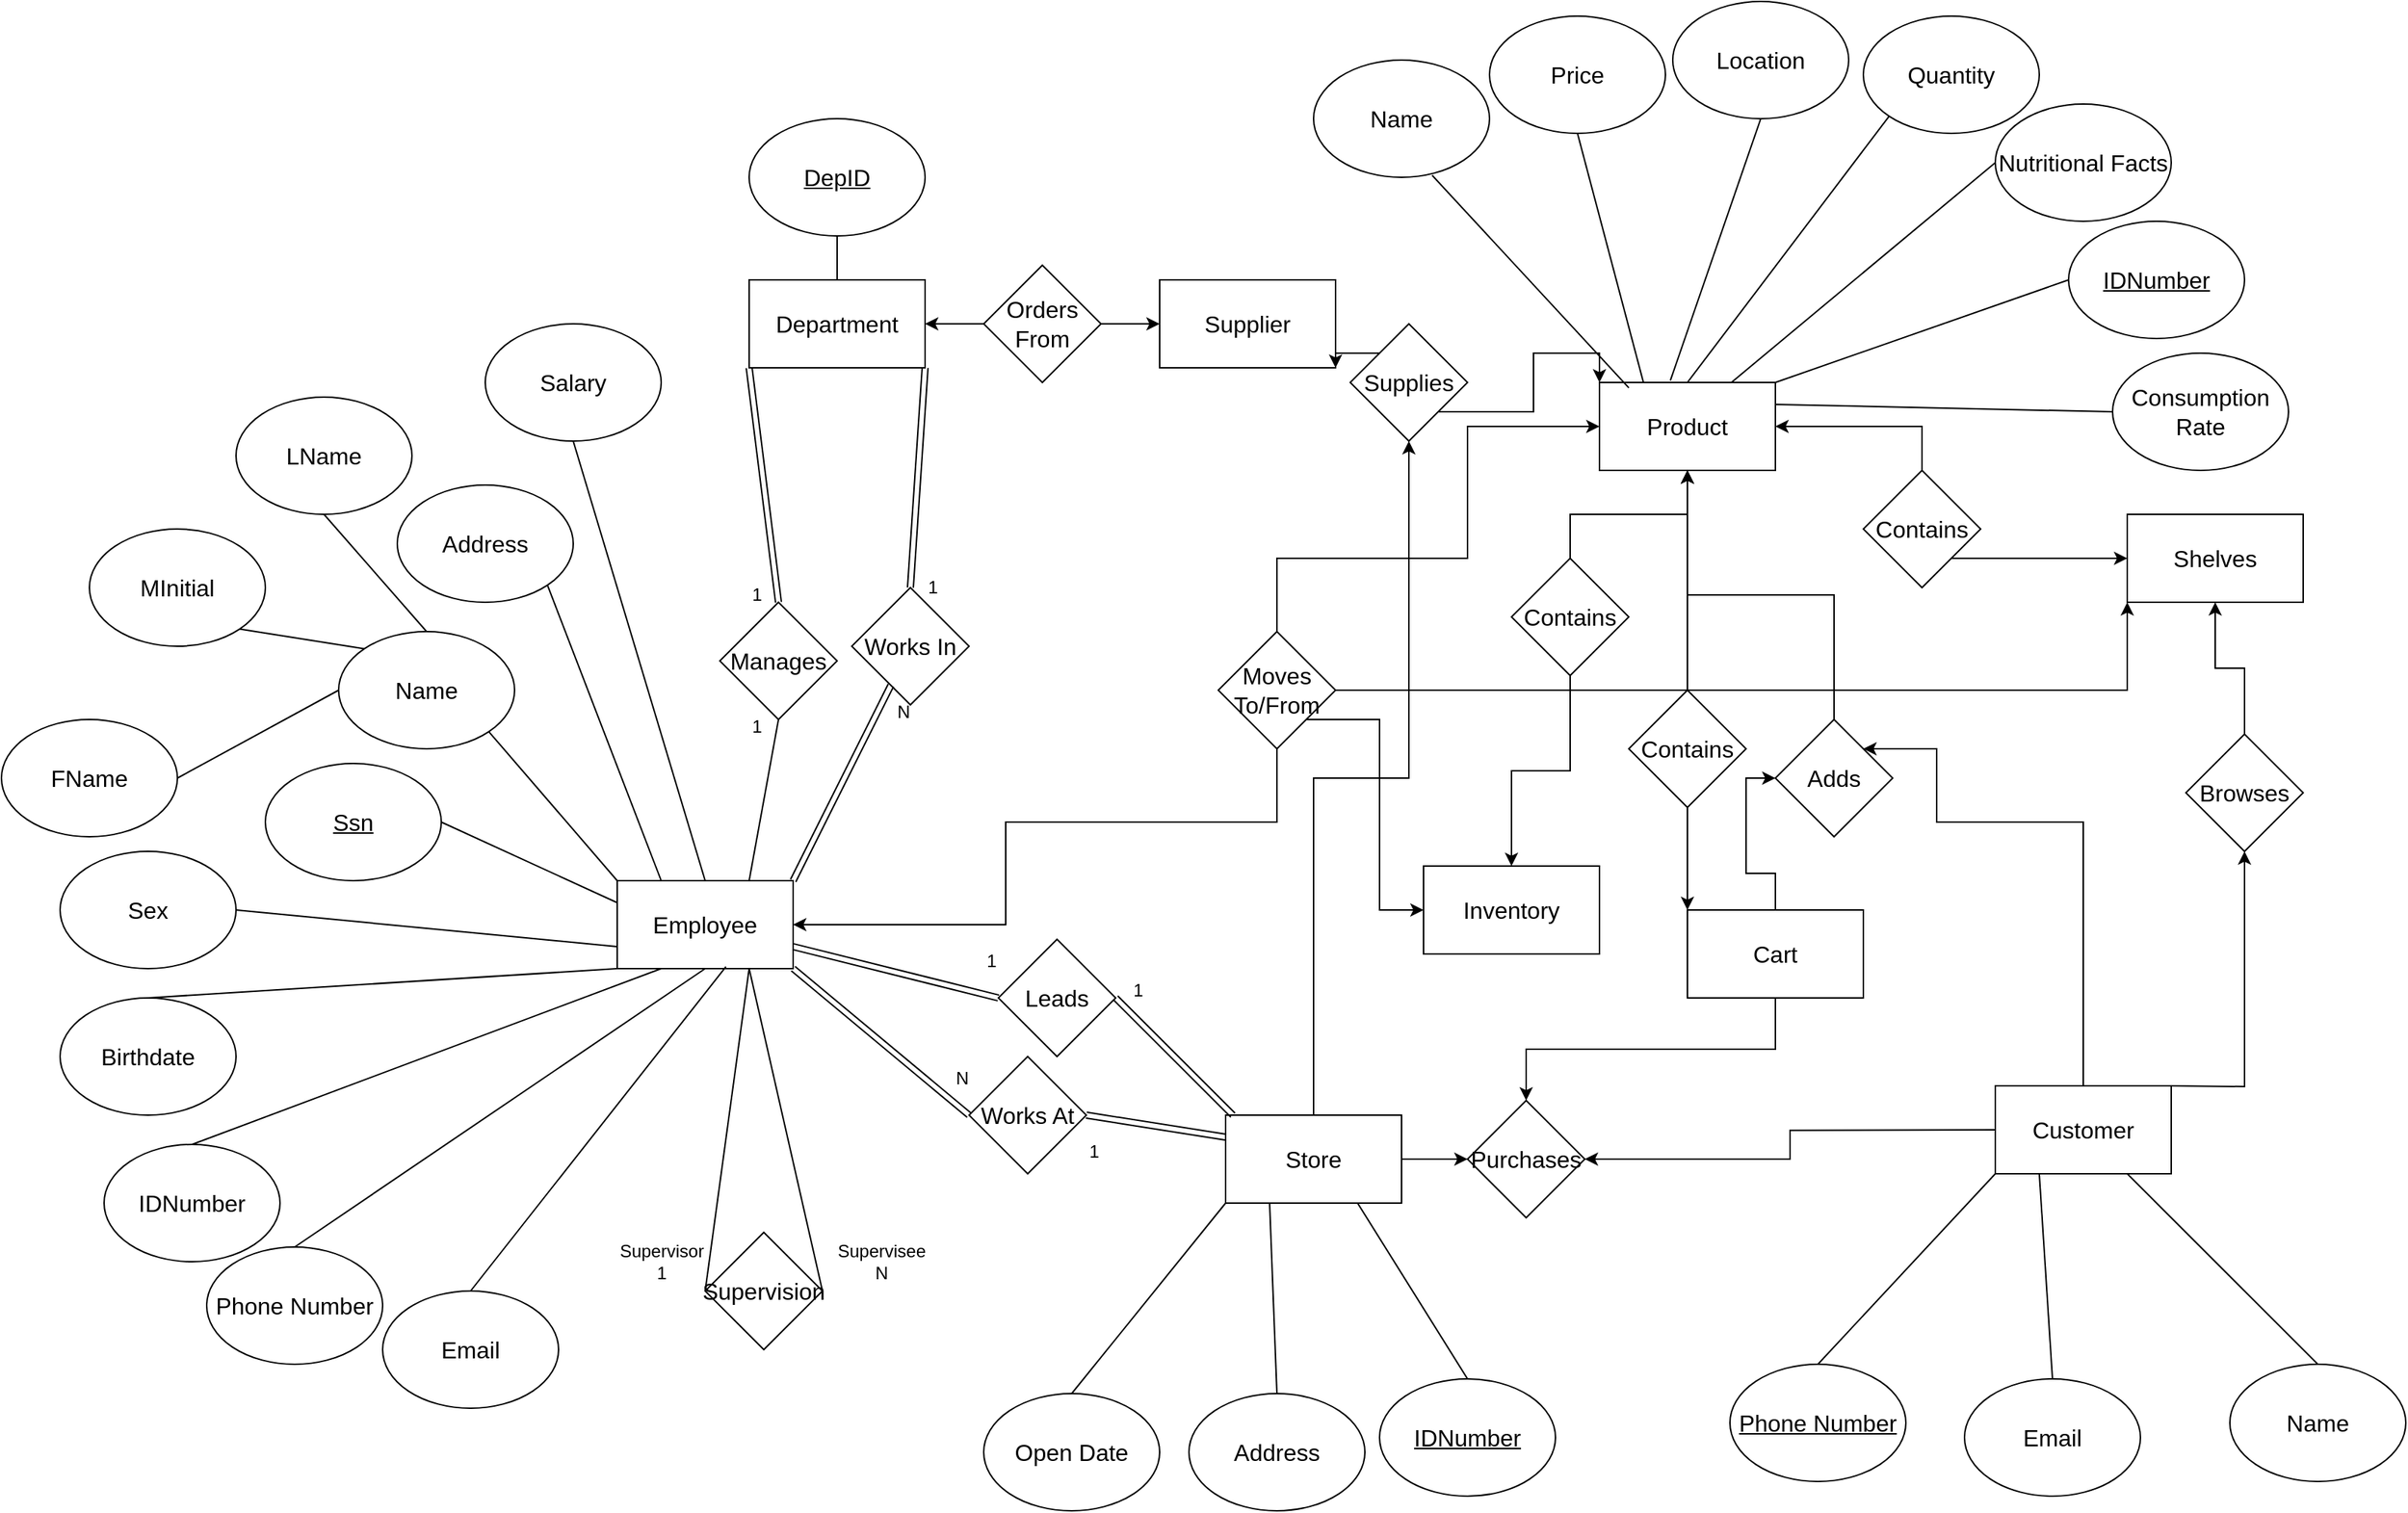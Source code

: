<mxfile version="24.7.17">
  <diagram name="Page-1" id="41HSJJf04pv3hfkmhLoQ">
    <mxGraphModel dx="2899" dy="2306" grid="1" gridSize="10" guides="1" tooltips="1" connect="1" arrows="1" fold="1" page="1" pageScale="1" pageWidth="850" pageHeight="1100" math="0" shadow="0">
      <root>
        <mxCell id="0" />
        <mxCell id="1" parent="0" />
        <mxCell id="AeX9q6g0KOqxnSNX1okh-1" value="Employee" style="rounded=0;whiteSpace=wrap;html=1;fontSize=16;" parent="1" vertex="1">
          <mxGeometry x="-110" y="460" width="120" height="60" as="geometry" />
        </mxCell>
        <mxCell id="L1_H7iu_4x4MC4DymqW3-15" style="edgeStyle=orthogonalEdgeStyle;rounded=0;orthogonalLoop=1;jettySize=auto;html=1;exitX=0.5;exitY=0;exitDx=0;exitDy=0;fontSize=16;" edge="1" parent="1" target="dwOkogamEhaXvfS-pk7C-25">
          <mxGeometry relative="1" as="geometry">
            <mxPoint x="890" y="600.0" as="sourcePoint" />
            <Array as="points">
              <mxPoint x="890" y="420" />
              <mxPoint x="790" y="420" />
              <mxPoint x="790" y="370" />
            </Array>
          </mxGeometry>
        </mxCell>
        <mxCell id="L1_H7iu_4x4MC4DymqW3-37" style="edgeStyle=orthogonalEdgeStyle;rounded=0;orthogonalLoop=1;jettySize=auto;html=1;exitX=1;exitY=0;exitDx=0;exitDy=0;entryX=0.5;entryY=1;entryDx=0;entryDy=0;fontSize=16;" edge="1" parent="1" target="L1_H7iu_4x4MC4DymqW3-36">
          <mxGeometry relative="1" as="geometry">
            <mxPoint x="950" y="600.0" as="sourcePoint" />
          </mxGeometry>
        </mxCell>
        <mxCell id="L1_H7iu_4x4MC4DymqW3-39" style="edgeStyle=orthogonalEdgeStyle;rounded=0;orthogonalLoop=1;jettySize=auto;html=1;fontSize=16;" edge="1" parent="1" target="dwOkogamEhaXvfS-pk7C-29">
          <mxGeometry relative="1" as="geometry">
            <mxPoint x="830" y="629.941" as="sourcePoint" />
          </mxGeometry>
        </mxCell>
        <mxCell id="AeX9q6g0KOqxnSNX1okh-3" value="Inventory" style="rounded=0;whiteSpace=wrap;html=1;fontSize=16;" parent="1" vertex="1">
          <mxGeometry x="440" y="450" width="120" height="60" as="geometry" />
        </mxCell>
        <mxCell id="dwOkogamEhaXvfS-pk7C-30" style="edgeStyle=orthogonalEdgeStyle;rounded=0;orthogonalLoop=1;jettySize=auto;html=1;exitX=1;exitY=0.5;exitDx=0;exitDy=0;entryX=0;entryY=0.5;entryDx=0;entryDy=0;fontSize=16;" parent="1" source="AeX9q6g0KOqxnSNX1okh-4" target="dwOkogamEhaXvfS-pk7C-29" edge="1">
          <mxGeometry relative="1" as="geometry" />
        </mxCell>
        <mxCell id="L1_H7iu_4x4MC4DymqW3-71" style="edgeStyle=orthogonalEdgeStyle;rounded=0;orthogonalLoop=1;jettySize=auto;html=1;entryX=0.5;entryY=1;entryDx=0;entryDy=0;fontSize=16;" edge="1" parent="1" source="AeX9q6g0KOqxnSNX1okh-4" target="dwOkogamEhaXvfS-pk7C-18">
          <mxGeometry relative="1" as="geometry" />
        </mxCell>
        <mxCell id="AeX9q6g0KOqxnSNX1okh-4" value="Store" style="rounded=0;whiteSpace=wrap;html=1;fontSize=16;" parent="1" vertex="1">
          <mxGeometry x="305" y="620" width="120" height="60" as="geometry" />
        </mxCell>
        <mxCell id="AeX9q6g0KOqxnSNX1okh-5" value="Manages" style="rhombus;whiteSpace=wrap;html=1;fontSize=16;" parent="1" vertex="1">
          <mxGeometry x="-40" y="270" width="80" height="80" as="geometry" />
        </mxCell>
        <mxCell id="AeX9q6g0KOqxnSNX1okh-9" value="Supervision" style="rhombus;whiteSpace=wrap;html=1;fontSize=16;" parent="1" vertex="1">
          <mxGeometry x="-50" y="700" width="80" height="80" as="geometry" />
        </mxCell>
        <mxCell id="AeX9q6g0KOqxnSNX1okh-11" value="Department" style="rounded=0;whiteSpace=wrap;html=1;fontSize=16;" parent="1" vertex="1">
          <mxGeometry x="-20" y="50" width="120" height="60" as="geometry" />
        </mxCell>
        <mxCell id="AeX9q6g0KOqxnSNX1okh-12" value="Leads" style="rhombus;whiteSpace=wrap;html=1;fontSize=16;" parent="1" vertex="1">
          <mxGeometry x="150" y="500" width="80" height="80" as="geometry" />
        </mxCell>
        <mxCell id="AeX9q6g0KOqxnSNX1okh-13" value="" style="shape=link;html=1;rounded=0;exitX=0;exitY=1;exitDx=0;exitDy=0;fontSize=16;entryX=0.5;entryY=0;entryDx=0;entryDy=0;" parent="1" source="AeX9q6g0KOqxnSNX1okh-11" target="AeX9q6g0KOqxnSNX1okh-5" edge="1">
          <mxGeometry width="100" relative="1" as="geometry">
            <mxPoint x="260" y="400" as="sourcePoint" />
            <mxPoint x="20" y="270" as="targetPoint" />
          </mxGeometry>
        </mxCell>
        <mxCell id="AeX9q6g0KOqxnSNX1okh-14" value="" style="shape=link;html=1;rounded=0;exitX=1;exitY=0.75;exitDx=0;exitDy=0;entryX=0;entryY=0.5;entryDx=0;entryDy=0;fontSize=16;" parent="1" source="AeX9q6g0KOqxnSNX1okh-1" target="AeX9q6g0KOqxnSNX1okh-12" edge="1">
          <mxGeometry width="100" relative="1" as="geometry">
            <mxPoint x="260" y="400" as="sourcePoint" />
            <mxPoint x="360" y="400" as="targetPoint" />
          </mxGeometry>
        </mxCell>
        <mxCell id="AeX9q6g0KOqxnSNX1okh-15" value="" style="shape=link;html=1;rounded=0;entryX=1;entryY=0.5;entryDx=0;entryDy=0;fontSize=16;" parent="1" target="AeX9q6g0KOqxnSNX1okh-12" edge="1">
          <mxGeometry width="100" relative="1" as="geometry">
            <mxPoint x="310" y="620" as="sourcePoint" />
            <mxPoint x="230" y="530" as="targetPoint" />
            <Array as="points">
              <mxPoint x="310" y="620" />
            </Array>
          </mxGeometry>
        </mxCell>
        <mxCell id="AeX9q6g0KOqxnSNX1okh-17" value="Works At" style="rhombus;whiteSpace=wrap;html=1;fontSize=16;" parent="1" vertex="1">
          <mxGeometry x="130" y="580" width="80" height="80" as="geometry" />
        </mxCell>
        <mxCell id="AeX9q6g0KOqxnSNX1okh-18" value="" style="shape=link;html=1;rounded=0;exitX=1;exitY=1;exitDx=0;exitDy=0;entryX=0;entryY=0.5;entryDx=0;entryDy=0;fontSize=16;" parent="1" source="AeX9q6g0KOqxnSNX1okh-1" target="AeX9q6g0KOqxnSNX1okh-17" edge="1">
          <mxGeometry width="100" relative="1" as="geometry">
            <mxPoint x="260" y="400" as="sourcePoint" />
            <mxPoint x="360" y="400" as="targetPoint" />
          </mxGeometry>
        </mxCell>
        <mxCell id="AeX9q6g0KOqxnSNX1okh-19" value="" style="shape=link;html=1;rounded=0;exitX=1;exitY=0.5;exitDx=0;exitDy=0;entryX=0;entryY=0.25;entryDx=0;entryDy=0;fontSize=16;" parent="1" source="AeX9q6g0KOqxnSNX1okh-17" target="AeX9q6g0KOqxnSNX1okh-4" edge="1">
          <mxGeometry width="100" relative="1" as="geometry">
            <mxPoint x="260" y="400" as="sourcePoint" />
            <mxPoint x="360" y="400" as="targetPoint" />
          </mxGeometry>
        </mxCell>
        <mxCell id="dwOkogamEhaXvfS-pk7C-2" value="Product" style="rounded=0;whiteSpace=wrap;html=1;fontSize=16;" parent="1" vertex="1">
          <mxGeometry x="560" y="120" width="120" height="60" as="geometry" />
        </mxCell>
        <mxCell id="dwOkogamEhaXvfS-pk7C-8" value="" style="edgeStyle=orthogonalEdgeStyle;rounded=0;orthogonalLoop=1;jettySize=auto;html=1;fontSize=16;" parent="1" source="dwOkogamEhaXvfS-pk7C-7" target="AeX9q6g0KOqxnSNX1okh-3" edge="1">
          <mxGeometry relative="1" as="geometry" />
        </mxCell>
        <mxCell id="dwOkogamEhaXvfS-pk7C-9" value="" style="edgeStyle=orthogonalEdgeStyle;rounded=0;orthogonalLoop=1;jettySize=auto;html=1;fontSize=16;" parent="1" source="dwOkogamEhaXvfS-pk7C-7" target="dwOkogamEhaXvfS-pk7C-2" edge="1">
          <mxGeometry relative="1" as="geometry" />
        </mxCell>
        <mxCell id="dwOkogamEhaXvfS-pk7C-7" value="Contains" style="rhombus;whiteSpace=wrap;html=1;fontSize=16;" parent="1" vertex="1">
          <mxGeometry x="500" y="240" width="80" height="80" as="geometry" />
        </mxCell>
        <mxCell id="dwOkogamEhaXvfS-pk7C-10" value="Shelves" style="rounded=0;whiteSpace=wrap;html=1;fontSize=16;" parent="1" vertex="1">
          <mxGeometry x="920" y="210" width="120" height="60" as="geometry" />
        </mxCell>
        <mxCell id="dwOkogamEhaXvfS-pk7C-11" value="Supplier" style="rounded=0;whiteSpace=wrap;html=1;fontSize=16;" parent="1" vertex="1">
          <mxGeometry x="260" y="50" width="120" height="60" as="geometry" />
        </mxCell>
        <mxCell id="dwOkogamEhaXvfS-pk7C-19" style="edgeStyle=orthogonalEdgeStyle;rounded=0;orthogonalLoop=1;jettySize=auto;html=1;exitX=1;exitY=1;exitDx=0;exitDy=0;entryX=0;entryY=0;entryDx=0;entryDy=0;fontSize=16;" parent="1" source="dwOkogamEhaXvfS-pk7C-18" target="dwOkogamEhaXvfS-pk7C-2" edge="1">
          <mxGeometry relative="1" as="geometry" />
        </mxCell>
        <mxCell id="dwOkogamEhaXvfS-pk7C-20" style="edgeStyle=orthogonalEdgeStyle;rounded=0;orthogonalLoop=1;jettySize=auto;html=1;exitX=0;exitY=0;exitDx=0;exitDy=0;entryX=1;entryY=1;entryDx=0;entryDy=0;fontSize=16;" parent="1" source="dwOkogamEhaXvfS-pk7C-18" target="dwOkogamEhaXvfS-pk7C-11" edge="1">
          <mxGeometry relative="1" as="geometry" />
        </mxCell>
        <mxCell id="dwOkogamEhaXvfS-pk7C-18" value="Supplies" style="rhombus;whiteSpace=wrap;html=1;fontSize=16;" parent="1" vertex="1">
          <mxGeometry x="390" y="80" width="80" height="80" as="geometry" />
        </mxCell>
        <mxCell id="dwOkogamEhaXvfS-pk7C-22" style="edgeStyle=orthogonalEdgeStyle;rounded=0;orthogonalLoop=1;jettySize=auto;html=1;exitX=0.5;exitY=0;exitDx=0;exitDy=0;fontSize=16;" parent="1" source="dwOkogamEhaXvfS-pk7C-21" edge="1">
          <mxGeometry relative="1" as="geometry">
            <mxPoint x="720" y="210" as="sourcePoint" />
            <mxPoint x="680" y="150" as="targetPoint" />
            <Array as="points">
              <mxPoint x="780" y="150" />
            </Array>
          </mxGeometry>
        </mxCell>
        <mxCell id="dwOkogamEhaXvfS-pk7C-23" style="edgeStyle=orthogonalEdgeStyle;rounded=0;orthogonalLoop=1;jettySize=auto;html=1;exitX=1;exitY=1;exitDx=0;exitDy=0;entryX=0;entryY=0.5;entryDx=0;entryDy=0;fontSize=16;" parent="1" source="dwOkogamEhaXvfS-pk7C-21" target="dwOkogamEhaXvfS-pk7C-10" edge="1">
          <mxGeometry relative="1" as="geometry">
            <Array as="points">
              <mxPoint x="880" y="240" />
              <mxPoint x="880" y="240" />
            </Array>
          </mxGeometry>
        </mxCell>
        <mxCell id="dwOkogamEhaXvfS-pk7C-21" value="Contains" style="rhombus;whiteSpace=wrap;html=1;fontSize=16;" parent="1" vertex="1">
          <mxGeometry x="740" y="180" width="80" height="80" as="geometry" />
        </mxCell>
        <mxCell id="dwOkogamEhaXvfS-pk7C-32" style="edgeStyle=orthogonalEdgeStyle;rounded=0;orthogonalLoop=1;jettySize=auto;html=1;exitX=0.5;exitY=1;exitDx=0;exitDy=0;fontSize=16;" parent="1" source="dwOkogamEhaXvfS-pk7C-24" target="dwOkogamEhaXvfS-pk7C-29" edge="1">
          <mxGeometry relative="1" as="geometry" />
        </mxCell>
        <mxCell id="L1_H7iu_4x4MC4DymqW3-14" style="edgeStyle=orthogonalEdgeStyle;rounded=0;orthogonalLoop=1;jettySize=auto;html=1;exitX=0.5;exitY=0;exitDx=0;exitDy=0;entryX=0;entryY=0.5;entryDx=0;entryDy=0;fontSize=16;" edge="1" parent="1" source="dwOkogamEhaXvfS-pk7C-24" target="dwOkogamEhaXvfS-pk7C-25">
          <mxGeometry relative="1" as="geometry" />
        </mxCell>
        <mxCell id="dwOkogamEhaXvfS-pk7C-24" value="Cart" style="rounded=0;whiteSpace=wrap;html=1;fontSize=16;" parent="1" vertex="1">
          <mxGeometry x="620" y="480" width="120" height="60" as="geometry" />
        </mxCell>
        <mxCell id="L1_H7iu_4x4MC4DymqW3-22" style="edgeStyle=orthogonalEdgeStyle;rounded=0;orthogonalLoop=1;jettySize=auto;html=1;entryX=0.5;entryY=1;entryDx=0;entryDy=0;fontSize=16;" edge="1" parent="1" source="dwOkogamEhaXvfS-pk7C-25" target="dwOkogamEhaXvfS-pk7C-2">
          <mxGeometry relative="1" as="geometry" />
        </mxCell>
        <mxCell id="dwOkogamEhaXvfS-pk7C-25" value="Adds" style="rhombus;whiteSpace=wrap;html=1;fontSize=16;" parent="1" vertex="1">
          <mxGeometry x="680" y="350" width="80" height="80" as="geometry" />
        </mxCell>
        <mxCell id="dwOkogamEhaXvfS-pk7C-29" value="Purchases" style="rhombus;whiteSpace=wrap;html=1;fontSize=16;" parent="1" vertex="1">
          <mxGeometry x="470" y="610" width="80" height="80" as="geometry" />
        </mxCell>
        <mxCell id="dwOkogamEhaXvfS-pk7C-33" value="Name" style="ellipse;whiteSpace=wrap;html=1;fontSize=16;" parent="1" vertex="1">
          <mxGeometry x="-300" y="290" width="120" height="80" as="geometry" />
        </mxCell>
        <mxCell id="dwOkogamEhaXvfS-pk7C-34" value="Address" style="ellipse;whiteSpace=wrap;html=1;fontSize=16;" parent="1" vertex="1">
          <mxGeometry x="-260" y="190" width="120" height="80" as="geometry" />
        </mxCell>
        <mxCell id="dwOkogamEhaXvfS-pk7C-35" value="MInitial" style="ellipse;whiteSpace=wrap;html=1;fontSize=16;" parent="1" vertex="1">
          <mxGeometry x="-470" y="220" width="120" height="80" as="geometry" />
        </mxCell>
        <mxCell id="dwOkogamEhaXvfS-pk7C-36" value="&lt;u style=&quot;font-size: 16px;&quot;&gt;Ssn&lt;/u&gt;" style="ellipse;whiteSpace=wrap;html=1;fontSize=16;" parent="1" vertex="1">
          <mxGeometry x="-350" y="380" width="120" height="80" as="geometry" />
        </mxCell>
        <mxCell id="dwOkogamEhaXvfS-pk7C-37" value="Birthdate" style="ellipse;whiteSpace=wrap;html=1;fontSize=16;" parent="1" vertex="1">
          <mxGeometry x="-490" y="540" width="120" height="80" as="geometry" />
        </mxCell>
        <mxCell id="dwOkogamEhaXvfS-pk7C-38" value="Sex" style="ellipse;whiteSpace=wrap;html=1;fontSize=16;" parent="1" vertex="1">
          <mxGeometry x="-490" y="440" width="120" height="80" as="geometry" />
        </mxCell>
        <mxCell id="dwOkogamEhaXvfS-pk7C-39" value="Salary" style="ellipse;whiteSpace=wrap;html=1;fontSize=16;" parent="1" vertex="1">
          <mxGeometry x="-200" y="80" width="120" height="80" as="geometry" />
        </mxCell>
        <mxCell id="dwOkogamEhaXvfS-pk7C-42" value="" style="endArrow=none;html=1;rounded=0;exitX=0.25;exitY=0;exitDx=0;exitDy=0;entryX=1;entryY=1;entryDx=0;entryDy=0;fontSize=16;" parent="1" source="AeX9q6g0KOqxnSNX1okh-1" target="dwOkogamEhaXvfS-pk7C-34" edge="1">
          <mxGeometry width="50" height="50" relative="1" as="geometry">
            <mxPoint x="-140" y="380" as="sourcePoint" />
            <mxPoint x="-120" y="320" as="targetPoint" />
          </mxGeometry>
        </mxCell>
        <mxCell id="dwOkogamEhaXvfS-pk7C-44" value="" style="endArrow=none;html=1;rounded=0;entryX=0.5;entryY=1;entryDx=0;entryDy=0;exitX=0.5;exitY=0;exitDx=0;exitDy=0;fontSize=16;" parent="1" source="AeX9q6g0KOqxnSNX1okh-1" target="dwOkogamEhaXvfS-pk7C-39" edge="1">
          <mxGeometry width="50" height="50" relative="1" as="geometry">
            <mxPoint x="-44" y="453" as="sourcePoint" />
            <mxPoint x="-120" y="270" as="targetPoint" />
          </mxGeometry>
        </mxCell>
        <mxCell id="dwOkogamEhaXvfS-pk7C-46" value="" style="endArrow=none;html=1;rounded=0;entryX=1;entryY=1;entryDx=0;entryDy=0;exitX=0;exitY=0;exitDx=0;exitDy=0;fontSize=16;" parent="1" source="AeX9q6g0KOqxnSNX1okh-1" target="dwOkogamEhaXvfS-pk7C-33" edge="1">
          <mxGeometry width="50" height="50" relative="1" as="geometry">
            <mxPoint x="-150" y="519" as="sourcePoint" />
            <mxPoint x="-160" y="309" as="targetPoint" />
          </mxGeometry>
        </mxCell>
        <mxCell id="dwOkogamEhaXvfS-pk7C-47" value="" style="endArrow=none;html=1;rounded=0;entryX=1;entryY=0.5;entryDx=0;entryDy=0;exitX=0;exitY=0.25;exitDx=0;exitDy=0;fontSize=16;" parent="1" source="AeX9q6g0KOqxnSNX1okh-1" target="dwOkogamEhaXvfS-pk7C-36" edge="1">
          <mxGeometry width="50" height="50" relative="1" as="geometry">
            <mxPoint x="-235" y="580" as="sourcePoint" />
            <mxPoint x="-245" y="370" as="targetPoint" />
          </mxGeometry>
        </mxCell>
        <mxCell id="dwOkogamEhaXvfS-pk7C-48" value="" style="endArrow=none;html=1;rounded=0;entryX=1;entryY=0.5;entryDx=0;entryDy=0;exitX=0;exitY=0.75;exitDx=0;exitDy=0;fontSize=16;" parent="1" source="AeX9q6g0KOqxnSNX1okh-1" target="dwOkogamEhaXvfS-pk7C-38" edge="1">
          <mxGeometry width="50" height="50" relative="1" as="geometry">
            <mxPoint x="-230" y="680" as="sourcePoint" />
            <mxPoint x="-240" y="470" as="targetPoint" />
          </mxGeometry>
        </mxCell>
        <mxCell id="dwOkogamEhaXvfS-pk7C-49" value="" style="endArrow=none;html=1;rounded=0;entryX=0;entryY=1;entryDx=0;entryDy=0;exitX=0.5;exitY=0;exitDx=0;exitDy=0;fontSize=16;" parent="1" source="dwOkogamEhaXvfS-pk7C-37" target="AeX9q6g0KOqxnSNX1okh-1" edge="1">
          <mxGeometry width="50" height="50" relative="1" as="geometry">
            <mxPoint x="-110" y="770" as="sourcePoint" />
            <mxPoint x="-120" y="560" as="targetPoint" />
          </mxGeometry>
        </mxCell>
        <mxCell id="dwOkogamEhaXvfS-pk7C-50" value="" style="endArrow=none;html=1;rounded=0;entryX=1;entryY=0.5;entryDx=0;entryDy=0;exitX=0;exitY=0.5;exitDx=0;exitDy=0;fontSize=16;" parent="1" source="dwOkogamEhaXvfS-pk7C-33" target="dwOkogamEhaXvfS-pk7C-51" edge="1">
          <mxGeometry width="50" height="50" relative="1" as="geometry">
            <mxPoint x="-400" y="595" as="sourcePoint" />
            <mxPoint x="-410" y="385" as="targetPoint" />
          </mxGeometry>
        </mxCell>
        <mxCell id="dwOkogamEhaXvfS-pk7C-51" value="FName" style="ellipse;whiteSpace=wrap;html=1;fontSize=16;" parent="1" vertex="1">
          <mxGeometry x="-530" y="350" width="120" height="80" as="geometry" />
        </mxCell>
        <mxCell id="dwOkogamEhaXvfS-pk7C-52" value="LName" style="ellipse;whiteSpace=wrap;html=1;fontSize=16;" parent="1" vertex="1">
          <mxGeometry x="-370" y="130" width="120" height="80" as="geometry" />
        </mxCell>
        <mxCell id="dwOkogamEhaXvfS-pk7C-53" value="" style="endArrow=none;html=1;rounded=0;entryX=1;entryY=1;entryDx=0;entryDy=0;exitX=0;exitY=0;exitDx=0;exitDy=0;fontSize=16;" parent="1" source="dwOkogamEhaXvfS-pk7C-33" target="dwOkogamEhaXvfS-pk7C-35" edge="1">
          <mxGeometry width="50" height="50" relative="1" as="geometry">
            <mxPoint x="-330" y="505" as="sourcePoint" />
            <mxPoint x="-340" y="295" as="targetPoint" />
          </mxGeometry>
        </mxCell>
        <mxCell id="dwOkogamEhaXvfS-pk7C-54" value="" style="endArrow=none;html=1;rounded=0;entryX=0.5;entryY=1;entryDx=0;entryDy=0;exitX=0.5;exitY=0;exitDx=0;exitDy=0;fontSize=16;" parent="1" source="dwOkogamEhaXvfS-pk7C-33" target="dwOkogamEhaXvfS-pk7C-52" edge="1">
          <mxGeometry width="50" height="50" relative="1" as="geometry">
            <mxPoint x="-340" y="400" as="sourcePoint" />
            <mxPoint x="-350" y="190" as="targetPoint" />
          </mxGeometry>
        </mxCell>
        <mxCell id="L1_H7iu_4x4MC4DymqW3-2" value="&lt;u&gt;DepID&lt;/u&gt;" style="ellipse;whiteSpace=wrap;html=1;fontSize=16;" vertex="1" parent="1">
          <mxGeometry x="-20" y="-60" width="120" height="80" as="geometry" />
        </mxCell>
        <mxCell id="L1_H7iu_4x4MC4DymqW3-3" value="Location" style="ellipse;whiteSpace=wrap;html=1;fontSize=16;" vertex="1" parent="1">
          <mxGeometry x="610" y="-140" width="120" height="80" as="geometry" />
        </mxCell>
        <mxCell id="L1_H7iu_4x4MC4DymqW3-4" value="Nutritional Facts" style="ellipse;whiteSpace=wrap;html=1;fontSize=16;" vertex="1" parent="1">
          <mxGeometry x="830" y="-70" width="120" height="80" as="geometry" />
        </mxCell>
        <mxCell id="L1_H7iu_4x4MC4DymqW3-5" value="Quantity" style="ellipse;whiteSpace=wrap;html=1;fontSize=16;" vertex="1" parent="1">
          <mxGeometry x="740" y="-130" width="120" height="80" as="geometry" />
        </mxCell>
        <mxCell id="L1_H7iu_4x4MC4DymqW3-6" value="Price" style="ellipse;whiteSpace=wrap;html=1;fontSize=16;" vertex="1" parent="1">
          <mxGeometry x="485" y="-130" width="120" height="80" as="geometry" />
        </mxCell>
        <mxCell id="L1_H7iu_4x4MC4DymqW3-7" value="Name" style="ellipse;whiteSpace=wrap;html=1;fontSize=16;" vertex="1" parent="1">
          <mxGeometry x="365" y="-100" width="120" height="80" as="geometry" />
        </mxCell>
        <mxCell id="L1_H7iu_4x4MC4DymqW3-8" value="" style="endArrow=none;html=1;rounded=0;entryX=0;entryY=0.5;entryDx=0;entryDy=0;exitX=0.75;exitY=0;exitDx=0;exitDy=0;fontSize=16;" edge="1" parent="1" source="dwOkogamEhaXvfS-pk7C-2" target="L1_H7iu_4x4MC4DymqW3-4">
          <mxGeometry width="50" height="50" relative="1" as="geometry">
            <mxPoint x="740" y="70" as="sourcePoint" />
            <mxPoint x="790" y="20" as="targetPoint" />
          </mxGeometry>
        </mxCell>
        <mxCell id="L1_H7iu_4x4MC4DymqW3-9" value="" style="endArrow=none;html=1;rounded=0;entryX=0;entryY=1;entryDx=0;entryDy=0;exitX=0.5;exitY=0;exitDx=0;exitDy=0;fontSize=16;" edge="1" parent="1" source="dwOkogamEhaXvfS-pk7C-2" target="L1_H7iu_4x4MC4DymqW3-5">
          <mxGeometry width="50" height="50" relative="1" as="geometry">
            <mxPoint x="650" y="30" as="sourcePoint" />
            <mxPoint x="700" y="-20" as="targetPoint" />
          </mxGeometry>
        </mxCell>
        <mxCell id="L1_H7iu_4x4MC4DymqW3-10" value="" style="endArrow=none;html=1;rounded=0;exitX=0.25;exitY=0;exitDx=0;exitDy=0;entryX=0.5;entryY=1;entryDx=0;entryDy=0;fontSize=16;" edge="1" parent="1" source="dwOkogamEhaXvfS-pk7C-2" target="L1_H7iu_4x4MC4DymqW3-6">
          <mxGeometry width="50" height="50" relative="1" as="geometry">
            <mxPoint x="560" as="sourcePoint" />
            <mxPoint x="610" y="-50" as="targetPoint" />
          </mxGeometry>
        </mxCell>
        <mxCell id="L1_H7iu_4x4MC4DymqW3-11" value="" style="endArrow=none;html=1;rounded=0;entryX=0.674;entryY=0.983;entryDx=0;entryDy=0;entryPerimeter=0;exitX=0.167;exitY=0.061;exitDx=0;exitDy=0;exitPerimeter=0;fontSize=16;" edge="1" parent="1" source="dwOkogamEhaXvfS-pk7C-2" target="L1_H7iu_4x4MC4DymqW3-7">
          <mxGeometry width="50" height="50" relative="1" as="geometry">
            <mxPoint x="400" y="190" as="sourcePoint" />
            <mxPoint x="450" y="140" as="targetPoint" />
          </mxGeometry>
        </mxCell>
        <mxCell id="L1_H7iu_4x4MC4DymqW3-12" value="" style="endArrow=none;html=1;rounded=0;entryX=0.5;entryY=1;entryDx=0;entryDy=0;exitX=0.403;exitY=-0.022;exitDx=0;exitDy=0;exitPerimeter=0;fontSize=16;" edge="1" parent="1" source="dwOkogamEhaXvfS-pk7C-2" target="L1_H7iu_4x4MC4DymqW3-3">
          <mxGeometry width="50" height="50" relative="1" as="geometry">
            <mxPoint x="560" y="111" as="sourcePoint" />
            <mxPoint x="708" y="-71" as="targetPoint" />
          </mxGeometry>
        </mxCell>
        <mxCell id="L1_H7iu_4x4MC4DymqW3-13" value="" style="endArrow=none;html=1;rounded=0;exitX=0.5;exitY=0;exitDx=0;exitDy=0;fontSize=16;entryX=0.5;entryY=1;entryDx=0;entryDy=0;" edge="1" parent="1" source="AeX9q6g0KOqxnSNX1okh-11" target="L1_H7iu_4x4MC4DymqW3-2">
          <mxGeometry width="50" height="50" relative="1" as="geometry">
            <mxPoint x="80" y="72" as="sourcePoint" />
            <mxPoint x="10" y="10" as="targetPoint" />
          </mxGeometry>
        </mxCell>
        <mxCell id="L1_H7iu_4x4MC4DymqW3-17" value="Address" style="ellipse;whiteSpace=wrap;html=1;fontSize=16;" vertex="1" parent="1">
          <mxGeometry x="280" y="810" width="120" height="80" as="geometry" />
        </mxCell>
        <mxCell id="L1_H7iu_4x4MC4DymqW3-23" value="&lt;u&gt;IDNumber&lt;/u&gt;" style="ellipse;whiteSpace=wrap;html=1;fontSize=16;" vertex="1" parent="1">
          <mxGeometry x="880" y="10" width="120" height="80" as="geometry" />
        </mxCell>
        <mxCell id="L1_H7iu_4x4MC4DymqW3-24" value="" style="endArrow=none;html=1;rounded=0;entryX=0;entryY=0.5;entryDx=0;entryDy=0;exitX=1;exitY=0;exitDx=0;exitDy=0;fontSize=16;" edge="1" parent="1" source="dwOkogamEhaXvfS-pk7C-2" target="L1_H7iu_4x4MC4DymqW3-23">
          <mxGeometry width="50" height="50" relative="1" as="geometry">
            <mxPoint x="660" y="130" as="sourcePoint" />
            <mxPoint x="870" y="30" as="targetPoint" />
          </mxGeometry>
        </mxCell>
        <mxCell id="L1_H7iu_4x4MC4DymqW3-25" value="Consumption Rate" style="ellipse;whiteSpace=wrap;html=1;fontSize=16;" vertex="1" parent="1">
          <mxGeometry x="910" y="100" width="120" height="80" as="geometry" />
        </mxCell>
        <mxCell id="L1_H7iu_4x4MC4DymqW3-26" value="" style="endArrow=none;html=1;rounded=0;entryX=0;entryY=0.5;entryDx=0;entryDy=0;exitX=1;exitY=0.25;exitDx=0;exitDy=0;fontSize=16;" edge="1" parent="1" source="dwOkogamEhaXvfS-pk7C-2" target="L1_H7iu_4x4MC4DymqW3-25">
          <mxGeometry width="50" height="50" relative="1" as="geometry">
            <mxPoint x="690" y="145" as="sourcePoint" />
            <mxPoint x="890" y="60" as="targetPoint" />
          </mxGeometry>
        </mxCell>
        <mxCell id="L1_H7iu_4x4MC4DymqW3-28" value="&lt;u&gt;IDNumber&lt;/u&gt;" style="ellipse;whiteSpace=wrap;html=1;fontSize=16;" vertex="1" parent="1">
          <mxGeometry x="410" y="800" width="120" height="80" as="geometry" />
        </mxCell>
        <mxCell id="L1_H7iu_4x4MC4DymqW3-29" value="Open Date" style="ellipse;whiteSpace=wrap;html=1;fontSize=16;" vertex="1" parent="1">
          <mxGeometry x="140" y="810" width="120" height="80" as="geometry" />
        </mxCell>
        <mxCell id="L1_H7iu_4x4MC4DymqW3-30" value="IDNumber" style="ellipse;whiteSpace=wrap;html=1;fontSize=16;" vertex="1" parent="1">
          <mxGeometry x="-460" y="640" width="120" height="80" as="geometry" />
        </mxCell>
        <mxCell id="L1_H7iu_4x4MC4DymqW3-31" value="" style="endArrow=none;html=1;rounded=0;entryX=0.75;entryY=1;entryDx=0;entryDy=0;exitX=0.5;exitY=0;exitDx=0;exitDy=0;fontSize=16;" edge="1" parent="1" source="L1_H7iu_4x4MC4DymqW3-28" target="AeX9q6g0KOqxnSNX1okh-4">
          <mxGeometry width="50" height="50" relative="1" as="geometry">
            <mxPoint x="430" y="880" as="sourcePoint" />
            <mxPoint x="440" y="720" as="targetPoint" />
          </mxGeometry>
        </mxCell>
        <mxCell id="L1_H7iu_4x4MC4DymqW3-32" value="" style="endArrow=none;html=1;rounded=0;entryX=0.25;entryY=1;entryDx=0;entryDy=0;exitX=0.5;exitY=0;exitDx=0;exitDy=0;fontSize=16;" edge="1" parent="1" source="L1_H7iu_4x4MC4DymqW3-17" target="AeX9q6g0KOqxnSNX1okh-4">
          <mxGeometry width="50" height="50" relative="1" as="geometry">
            <mxPoint x="300" y="870" as="sourcePoint" />
            <mxPoint x="310" y="710" as="targetPoint" />
          </mxGeometry>
        </mxCell>
        <mxCell id="L1_H7iu_4x4MC4DymqW3-34" value="" style="endArrow=none;html=1;rounded=0;entryX=0;entryY=1;entryDx=0;entryDy=0;exitX=0.5;exitY=0;exitDx=0;exitDy=0;fontSize=16;" edge="1" parent="1" source="L1_H7iu_4x4MC4DymqW3-29" target="AeX9q6g0KOqxnSNX1okh-4">
          <mxGeometry width="50" height="50" relative="1" as="geometry">
            <mxPoint x="240" y="820" as="sourcePoint" />
            <mxPoint x="250" y="660" as="targetPoint" />
          </mxGeometry>
        </mxCell>
        <mxCell id="L1_H7iu_4x4MC4DymqW3-35" value="" style="endArrow=none;html=1;rounded=0;entryX=0.25;entryY=1;entryDx=0;entryDy=0;exitX=0.5;exitY=0;exitDx=0;exitDy=0;fontSize=16;" edge="1" parent="1" source="L1_H7iu_4x4MC4DymqW3-30" target="AeX9q6g0KOqxnSNX1okh-1">
          <mxGeometry width="50" height="50" relative="1" as="geometry">
            <mxPoint x="-70" y="730" as="sourcePoint" />
            <mxPoint x="-60" y="570" as="targetPoint" />
          </mxGeometry>
        </mxCell>
        <mxCell id="L1_H7iu_4x4MC4DymqW3-38" style="edgeStyle=orthogonalEdgeStyle;rounded=0;orthogonalLoop=1;jettySize=auto;html=1;exitX=0.5;exitY=0;exitDx=0;exitDy=0;entryX=0.5;entryY=1;entryDx=0;entryDy=0;fontSize=16;" edge="1" parent="1" source="L1_H7iu_4x4MC4DymqW3-36" target="dwOkogamEhaXvfS-pk7C-10">
          <mxGeometry relative="1" as="geometry" />
        </mxCell>
        <mxCell id="L1_H7iu_4x4MC4DymqW3-36" value="Browses" style="rhombus;whiteSpace=wrap;html=1;fontSize=16;" vertex="1" parent="1">
          <mxGeometry x="960" y="360" width="80" height="80" as="geometry" />
        </mxCell>
        <mxCell id="L1_H7iu_4x4MC4DymqW3-46" value="Customer" style="rounded=0;whiteSpace=wrap;html=1;fontSize=16;" vertex="1" parent="1">
          <mxGeometry x="830" y="600" width="120" height="60" as="geometry" />
        </mxCell>
        <mxCell id="L1_H7iu_4x4MC4DymqW3-53" value="Email" style="ellipse;whiteSpace=wrap;html=1;fontSize=16;" vertex="1" parent="1">
          <mxGeometry x="809" y="800" width="120" height="80" as="geometry" />
        </mxCell>
        <mxCell id="L1_H7iu_4x4MC4DymqW3-54" value="Name" style="ellipse;whiteSpace=wrap;html=1;fontSize=16;" vertex="1" parent="1">
          <mxGeometry x="990" y="790" width="120" height="80" as="geometry" />
        </mxCell>
        <mxCell id="L1_H7iu_4x4MC4DymqW3-55" value="&lt;u&gt;Phone Number&lt;/u&gt;" style="ellipse;whiteSpace=wrap;html=1;fontSize=16;" vertex="1" parent="1">
          <mxGeometry x="649" y="790" width="120" height="80" as="geometry" />
        </mxCell>
        <mxCell id="L1_H7iu_4x4MC4DymqW3-56" value="" style="endArrow=none;html=1;rounded=0;entryX=0.75;entryY=1;entryDx=0;entryDy=0;exitX=0.5;exitY=0;exitDx=0;exitDy=0;fontSize=16;" edge="1" parent="1" source="L1_H7iu_4x4MC4DymqW3-54" target="L1_H7iu_4x4MC4DymqW3-46">
          <mxGeometry width="50" height="50" relative="1" as="geometry">
            <mxPoint x="1100" y="1100" as="sourcePoint" />
            <mxPoint x="1110" y="940" as="targetPoint" />
          </mxGeometry>
        </mxCell>
        <mxCell id="L1_H7iu_4x4MC4DymqW3-57" value="" style="endArrow=none;html=1;rounded=0;entryX=0.25;entryY=1;entryDx=0;entryDy=0;exitX=0.5;exitY=0;exitDx=0;exitDy=0;fontSize=16;" edge="1" parent="1" source="L1_H7iu_4x4MC4DymqW3-53" target="L1_H7iu_4x4MC4DymqW3-46">
          <mxGeometry width="50" height="50" relative="1" as="geometry">
            <mxPoint x="970" y="1090" as="sourcePoint" />
            <mxPoint x="980" y="930" as="targetPoint" />
          </mxGeometry>
        </mxCell>
        <mxCell id="L1_H7iu_4x4MC4DymqW3-58" value="" style="endArrow=none;html=1;rounded=0;entryX=0;entryY=1;entryDx=0;entryDy=0;exitX=0.5;exitY=0;exitDx=0;exitDy=0;fontSize=16;" edge="1" parent="1" source="L1_H7iu_4x4MC4DymqW3-55" target="L1_H7iu_4x4MC4DymqW3-46">
          <mxGeometry width="50" height="50" relative="1" as="geometry">
            <mxPoint x="910" y="1040" as="sourcePoint" />
            <mxPoint x="920" y="880" as="targetPoint" />
          </mxGeometry>
        </mxCell>
        <mxCell id="L1_H7iu_4x4MC4DymqW3-59" value="Email" style="ellipse;whiteSpace=wrap;html=1;fontSize=16;" vertex="1" parent="1">
          <mxGeometry x="-270" y="740" width="120" height="80" as="geometry" />
        </mxCell>
        <mxCell id="L1_H7iu_4x4MC4DymqW3-60" value="Phone Number" style="ellipse;whiteSpace=wrap;html=1;fontSize=16;" vertex="1" parent="1">
          <mxGeometry x="-390" y="710" width="120" height="80" as="geometry" />
        </mxCell>
        <mxCell id="L1_H7iu_4x4MC4DymqW3-62" value="" style="endArrow=none;html=1;rounded=0;entryX=0.5;entryY=1;entryDx=0;entryDy=0;exitX=0.5;exitY=0;exitDx=0;exitDy=0;fontSize=16;" edge="1" parent="1" source="L1_H7iu_4x4MC4DymqW3-60" target="AeX9q6g0KOqxnSNX1okh-1">
          <mxGeometry width="50" height="50" relative="1" as="geometry">
            <mxPoint x="-210" y="680" as="sourcePoint" />
            <mxPoint x="-70" y="530" as="targetPoint" />
          </mxGeometry>
        </mxCell>
        <mxCell id="L1_H7iu_4x4MC4DymqW3-63" value="" style="endArrow=none;html=1;rounded=0;entryX=0.618;entryY=0.979;entryDx=0;entryDy=0;exitX=0.5;exitY=0;exitDx=0;exitDy=0;entryPerimeter=0;fontSize=16;" edge="1" parent="1" source="L1_H7iu_4x4MC4DymqW3-59" target="AeX9q6g0KOqxnSNX1okh-1">
          <mxGeometry width="50" height="50" relative="1" as="geometry">
            <mxPoint x="-200" y="690" as="sourcePoint" />
            <mxPoint x="-60" y="540" as="targetPoint" />
          </mxGeometry>
        </mxCell>
        <mxCell id="L1_H7iu_4x4MC4DymqW3-65" value="Works In" style="rhombus;whiteSpace=wrap;html=1;fontSize=16;" vertex="1" parent="1">
          <mxGeometry x="50" y="260" width="80" height="80" as="geometry" />
        </mxCell>
        <mxCell id="L1_H7iu_4x4MC4DymqW3-66" value="" style="shape=link;html=1;rounded=0;fontSize=16;" edge="1" parent="1" source="L1_H7iu_4x4MC4DymqW3-65">
          <mxGeometry width="100" relative="1" as="geometry">
            <mxPoint x="40" y="350" as="sourcePoint" />
            <mxPoint x="10" y="460" as="targetPoint" />
          </mxGeometry>
        </mxCell>
        <mxCell id="L1_H7iu_4x4MC4DymqW3-67" value="" style="shape=link;html=1;rounded=0;entryX=0.5;entryY=0;entryDx=0;entryDy=0;exitX=1;exitY=1;exitDx=0;exitDy=0;fontSize=16;" edge="1" parent="1" source="AeX9q6g0KOqxnSNX1okh-11" target="L1_H7iu_4x4MC4DymqW3-65">
          <mxGeometry width="100" relative="1" as="geometry">
            <mxPoint x="50" y="360" as="sourcePoint" />
            <mxPoint x="30" y="510" as="targetPoint" />
          </mxGeometry>
        </mxCell>
        <mxCell id="L1_H7iu_4x4MC4DymqW3-69" value="" style="edgeStyle=orthogonalEdgeStyle;rounded=0;orthogonalLoop=1;jettySize=auto;html=1;fontSize=16;" edge="1" parent="1" source="L1_H7iu_4x4MC4DymqW3-68" target="AeX9q6g0KOqxnSNX1okh-11">
          <mxGeometry relative="1" as="geometry" />
        </mxCell>
        <mxCell id="L1_H7iu_4x4MC4DymqW3-70" value="" style="edgeStyle=orthogonalEdgeStyle;rounded=0;orthogonalLoop=1;jettySize=auto;html=1;fontSize=16;" edge="1" parent="1" source="L1_H7iu_4x4MC4DymqW3-68" target="dwOkogamEhaXvfS-pk7C-11">
          <mxGeometry relative="1" as="geometry" />
        </mxCell>
        <mxCell id="L1_H7iu_4x4MC4DymqW3-68" value="Orders From" style="rhombus;whiteSpace=wrap;html=1;fontSize=16;" vertex="1" parent="1">
          <mxGeometry x="140" y="40" width="80" height="80" as="geometry" />
        </mxCell>
        <mxCell id="L1_H7iu_4x4MC4DymqW3-73" style="edgeStyle=orthogonalEdgeStyle;rounded=0;orthogonalLoop=1;jettySize=auto;html=1;entryX=1;entryY=0.5;entryDx=0;entryDy=0;fontSize=16;" edge="1" parent="1" source="L1_H7iu_4x4MC4DymqW3-72" target="AeX9q6g0KOqxnSNX1okh-1">
          <mxGeometry relative="1" as="geometry">
            <Array as="points">
              <mxPoint x="340" y="420" />
              <mxPoint x="155" y="420" />
              <mxPoint x="155" y="490" />
            </Array>
          </mxGeometry>
        </mxCell>
        <mxCell id="L1_H7iu_4x4MC4DymqW3-74" style="edgeStyle=orthogonalEdgeStyle;rounded=0;orthogonalLoop=1;jettySize=auto;html=1;entryX=0;entryY=0.5;entryDx=0;entryDy=0;fontSize=16;" edge="1" parent="1" source="L1_H7iu_4x4MC4DymqW3-72" target="dwOkogamEhaXvfS-pk7C-2">
          <mxGeometry relative="1" as="geometry">
            <Array as="points">
              <mxPoint x="340" y="240" />
              <mxPoint x="470" y="240" />
              <mxPoint x="470" y="150" />
            </Array>
          </mxGeometry>
        </mxCell>
        <mxCell id="L1_H7iu_4x4MC4DymqW3-75" style="edgeStyle=orthogonalEdgeStyle;rounded=0;orthogonalLoop=1;jettySize=auto;html=1;entryX=0;entryY=0.5;entryDx=0;entryDy=0;exitX=1;exitY=1;exitDx=0;exitDy=0;fontSize=16;" edge="1" parent="1" source="L1_H7iu_4x4MC4DymqW3-72" target="AeX9q6g0KOqxnSNX1okh-3">
          <mxGeometry relative="1" as="geometry" />
        </mxCell>
        <mxCell id="L1_H7iu_4x4MC4DymqW3-76" style="edgeStyle=orthogonalEdgeStyle;rounded=0;orthogonalLoop=1;jettySize=auto;html=1;entryX=0;entryY=1;entryDx=0;entryDy=0;fontSize=16;" edge="1" parent="1" source="L1_H7iu_4x4MC4DymqW3-72" target="dwOkogamEhaXvfS-pk7C-10">
          <mxGeometry relative="1" as="geometry" />
        </mxCell>
        <mxCell id="L1_H7iu_4x4MC4DymqW3-72" value="Moves To/From" style="rhombus;whiteSpace=wrap;html=1;fontSize=16;" vertex="1" parent="1">
          <mxGeometry x="300" y="290" width="80" height="80" as="geometry" />
        </mxCell>
        <mxCell id="L1_H7iu_4x4MC4DymqW3-77" value="" style="endArrow=none;html=1;rounded=0;entryX=0.75;entryY=1;entryDx=0;entryDy=0;exitX=0;exitY=0.5;exitDx=0;exitDy=0;" edge="1" parent="1" source="AeX9q6g0KOqxnSNX1okh-9" target="AeX9q6g0KOqxnSNX1okh-1">
          <mxGeometry width="50" height="50" relative="1" as="geometry">
            <mxPoint x="-50" y="615" as="sourcePoint" />
            <mxPoint y="565" as="targetPoint" />
          </mxGeometry>
        </mxCell>
        <mxCell id="L1_H7iu_4x4MC4DymqW3-78" value="" style="endArrow=none;html=1;rounded=0;entryX=0.75;entryY=1;entryDx=0;entryDy=0;exitX=1;exitY=0.5;exitDx=0;exitDy=0;" edge="1" parent="1" source="AeX9q6g0KOqxnSNX1okh-9" target="AeX9q6g0KOqxnSNX1okh-1">
          <mxGeometry width="50" height="50" relative="1" as="geometry">
            <mxPoint x="10" y="640" as="sourcePoint" />
            <mxPoint x="60" y="590" as="targetPoint" />
          </mxGeometry>
        </mxCell>
        <mxCell id="L1_H7iu_4x4MC4DymqW3-79" value="Supervisor&lt;div&gt;1&lt;/div&gt;" style="text;html=1;align=center;verticalAlign=middle;resizable=0;points=[];autosize=1;strokeColor=none;fillColor=none;" vertex="1" parent="1">
          <mxGeometry x="-120" y="700" width="80" height="40" as="geometry" />
        </mxCell>
        <mxCell id="L1_H7iu_4x4MC4DymqW3-80" value="Supervisee&lt;div&gt;N&lt;/div&gt;" style="text;html=1;align=center;verticalAlign=middle;resizable=0;points=[];autosize=1;strokeColor=none;fillColor=none;" vertex="1" parent="1">
          <mxGeometry x="30" y="700" width="80" height="40" as="geometry" />
        </mxCell>
        <mxCell id="L1_H7iu_4x4MC4DymqW3-81" value="" style="endArrow=none;html=1;rounded=0;entryX=0.5;entryY=1;entryDx=0;entryDy=0;exitX=0.75;exitY=0;exitDx=0;exitDy=0;" edge="1" parent="1" source="AeX9q6g0KOqxnSNX1okh-1" target="AeX9q6g0KOqxnSNX1okh-5">
          <mxGeometry width="50" height="50" relative="1" as="geometry">
            <mxPoint x="110" y="330" as="sourcePoint" />
            <mxPoint x="160" y="280" as="targetPoint" />
          </mxGeometry>
        </mxCell>
        <mxCell id="L1_H7iu_4x4MC4DymqW3-82" value="1" style="text;html=1;align=center;verticalAlign=middle;resizable=0;points=[];autosize=1;strokeColor=none;fillColor=none;" vertex="1" parent="1">
          <mxGeometry x="-30" y="340" width="30" height="30" as="geometry" />
        </mxCell>
        <mxCell id="L1_H7iu_4x4MC4DymqW3-83" value="1" style="text;html=1;align=center;verticalAlign=middle;resizable=0;points=[];autosize=1;strokeColor=none;fillColor=none;" vertex="1" parent="1">
          <mxGeometry x="-30" y="250" width="30" height="30" as="geometry" />
        </mxCell>
        <mxCell id="L1_H7iu_4x4MC4DymqW3-86" value="1" style="text;html=1;align=center;verticalAlign=middle;resizable=0;points=[];autosize=1;strokeColor=none;fillColor=none;" vertex="1" parent="1">
          <mxGeometry x="90" y="245" width="30" height="30" as="geometry" />
        </mxCell>
        <mxCell id="L1_H7iu_4x4MC4DymqW3-87" value="N" style="text;html=1;align=center;verticalAlign=middle;resizable=0;points=[];autosize=1;strokeColor=none;fillColor=none;" vertex="1" parent="1">
          <mxGeometry x="70" y="330" width="30" height="30" as="geometry" />
        </mxCell>
        <mxCell id="L1_H7iu_4x4MC4DymqW3-89" value="1" style="text;html=1;align=center;verticalAlign=middle;resizable=0;points=[];autosize=1;strokeColor=none;fillColor=none;" vertex="1" parent="1">
          <mxGeometry x="130" y="500" width="30" height="30" as="geometry" />
        </mxCell>
        <mxCell id="L1_H7iu_4x4MC4DymqW3-90" value="1" style="text;html=1;align=center;verticalAlign=middle;resizable=0;points=[];autosize=1;strokeColor=none;fillColor=none;" vertex="1" parent="1">
          <mxGeometry x="230" y="520" width="30" height="30" as="geometry" />
        </mxCell>
        <mxCell id="L1_H7iu_4x4MC4DymqW3-91" value="1" style="text;html=1;align=center;verticalAlign=middle;resizable=0;points=[];autosize=1;strokeColor=none;fillColor=none;" vertex="1" parent="1">
          <mxGeometry x="200" y="630" width="30" height="30" as="geometry" />
        </mxCell>
        <mxCell id="L1_H7iu_4x4MC4DymqW3-92" value="N" style="text;html=1;align=center;verticalAlign=middle;resizable=0;points=[];autosize=1;strokeColor=none;fillColor=none;" vertex="1" parent="1">
          <mxGeometry x="110" y="580" width="30" height="30" as="geometry" />
        </mxCell>
        <mxCell id="L1_H7iu_4x4MC4DymqW3-97" style="edgeStyle=orthogonalEdgeStyle;rounded=0;orthogonalLoop=1;jettySize=auto;html=1;entryX=0.5;entryY=1;entryDx=0;entryDy=0;" edge="1" parent="1" source="L1_H7iu_4x4MC4DymqW3-93" target="dwOkogamEhaXvfS-pk7C-2">
          <mxGeometry relative="1" as="geometry" />
        </mxCell>
        <mxCell id="L1_H7iu_4x4MC4DymqW3-93" value="Contains" style="rhombus;whiteSpace=wrap;html=1;fontSize=16;" vertex="1" parent="1">
          <mxGeometry x="580" y="330" width="80" height="80" as="geometry" />
        </mxCell>
        <mxCell id="L1_H7iu_4x4MC4DymqW3-94" style="edgeStyle=orthogonalEdgeStyle;rounded=0;orthogonalLoop=1;jettySize=auto;html=1;entryX=0;entryY=0;entryDx=0;entryDy=0;" edge="1" parent="1" source="L1_H7iu_4x4MC4DymqW3-93" target="dwOkogamEhaXvfS-pk7C-24">
          <mxGeometry relative="1" as="geometry" />
        </mxCell>
      </root>
    </mxGraphModel>
  </diagram>
</mxfile>
